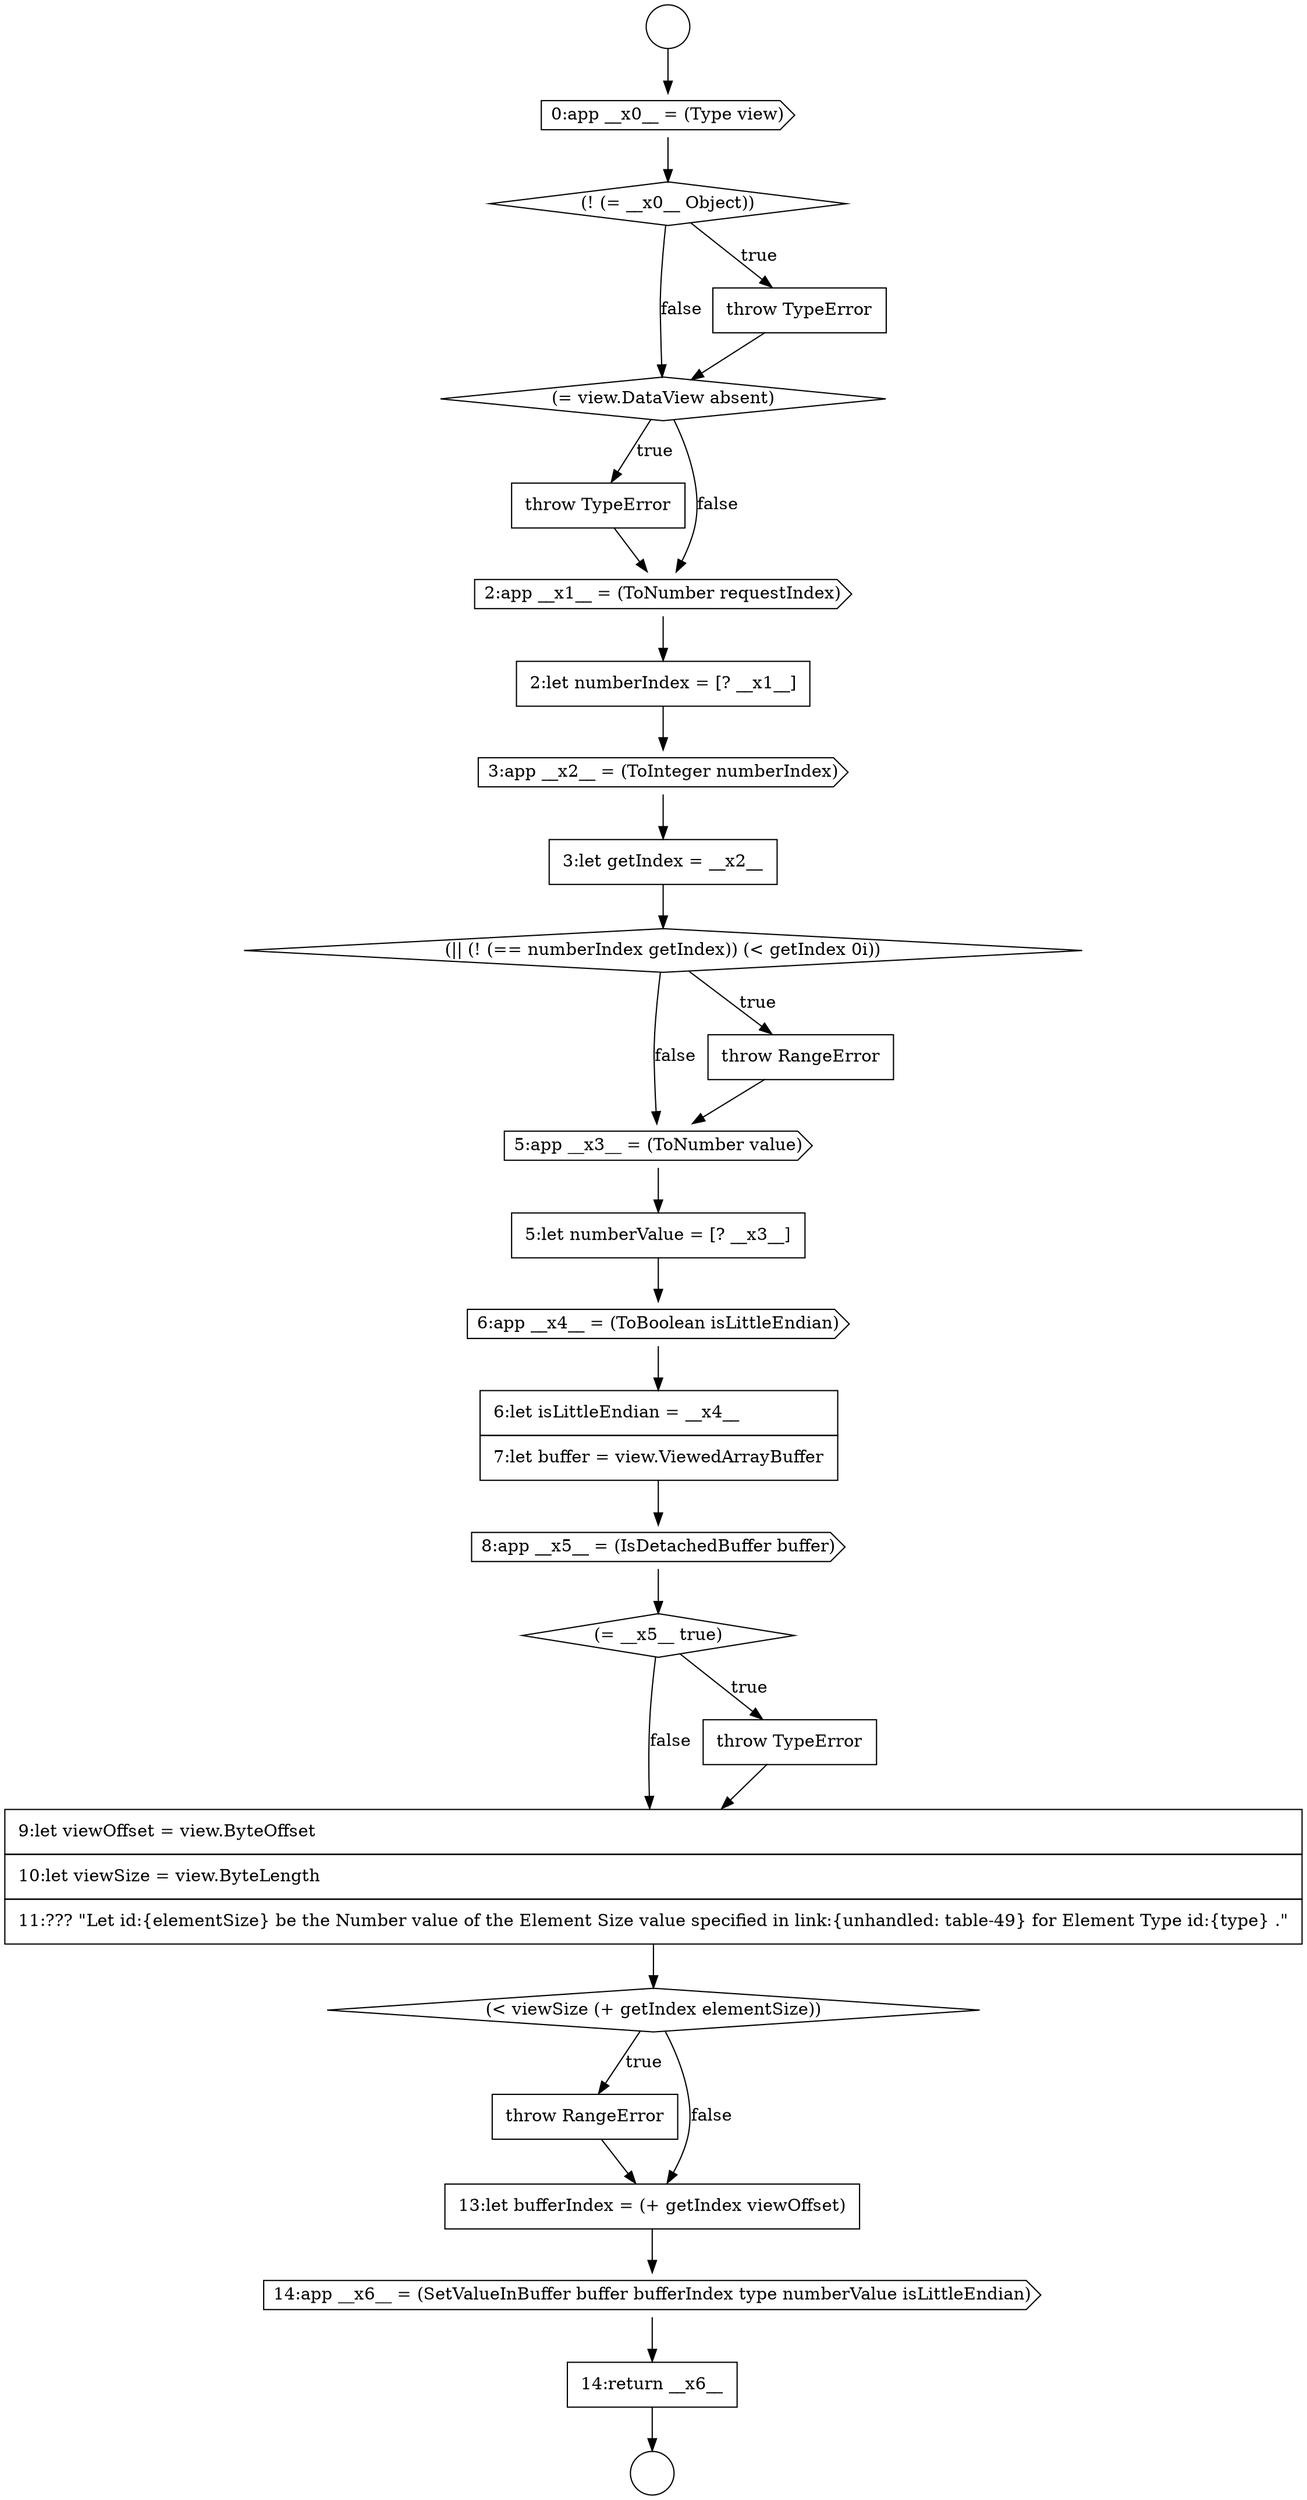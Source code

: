 digraph {
  node15380 [shape=diamond, label=<<font color="black">(= __x5__ true)</font>> color="black" fillcolor="white" style=filled]
  node15384 [shape=none, margin=0, label=<<font color="black">
    <table border="0" cellborder="1" cellspacing="0" cellpadding="10">
      <tr><td align="left">throw RangeError</td></tr>
    </table>
  </font>> color="black" fillcolor="white" style=filled]
  node15365 [shape=diamond, label=<<font color="black">(! (= __x0__ Object))</font>> color="black" fillcolor="white" style=filled]
  node15373 [shape=diamond, label=<<font color="black">(|| (! (== numberIndex getIndex)) (&lt; getIndex 0i))</font>> color="black" fillcolor="white" style=filled]
  node15363 [shape=circle label=" " color="black" fillcolor="white" style=filled]
  node15382 [shape=none, margin=0, label=<<font color="black">
    <table border="0" cellborder="1" cellspacing="0" cellpadding="10">
      <tr><td align="left">9:let viewOffset = view.ByteOffset</td></tr>
      <tr><td align="left">10:let viewSize = view.ByteLength</td></tr>
      <tr><td align="left">11:??? &quot;Let id:{elementSize} be the Number value of the Element Size value specified in link:{unhandled: table-49} for Element Type id:{type} .&quot;</td></tr>
    </table>
  </font>> color="black" fillcolor="white" style=filled]
  node15367 [shape=diamond, label=<<font color="black">(= view.DataView absent)</font>> color="black" fillcolor="white" style=filled]
  node15378 [shape=none, margin=0, label=<<font color="black">
    <table border="0" cellborder="1" cellspacing="0" cellpadding="10">
      <tr><td align="left">6:let isLittleEndian = __x4__</td></tr>
      <tr><td align="left">7:let buffer = view.ViewedArrayBuffer</td></tr>
    </table>
  </font>> color="black" fillcolor="white" style=filled]
  node15385 [shape=none, margin=0, label=<<font color="black">
    <table border="0" cellborder="1" cellspacing="0" cellpadding="10">
      <tr><td align="left">13:let bufferIndex = (+ getIndex viewOffset)</td></tr>
    </table>
  </font>> color="black" fillcolor="white" style=filled]
  node15375 [shape=cds, label=<<font color="black">5:app __x3__ = (ToNumber value)</font>> color="black" fillcolor="white" style=filled]
  node15370 [shape=none, margin=0, label=<<font color="black">
    <table border="0" cellborder="1" cellspacing="0" cellpadding="10">
      <tr><td align="left">2:let numberIndex = [? __x1__]</td></tr>
    </table>
  </font>> color="black" fillcolor="white" style=filled]
  node15362 [shape=circle label=" " color="black" fillcolor="white" style=filled]
  node15371 [shape=cds, label=<<font color="black">3:app __x2__ = (ToInteger numberIndex)</font>> color="black" fillcolor="white" style=filled]
  node15376 [shape=none, margin=0, label=<<font color="black">
    <table border="0" cellborder="1" cellspacing="0" cellpadding="10">
      <tr><td align="left">5:let numberValue = [? __x3__]</td></tr>
    </table>
  </font>> color="black" fillcolor="white" style=filled]
  node15387 [shape=none, margin=0, label=<<font color="black">
    <table border="0" cellborder="1" cellspacing="0" cellpadding="10">
      <tr><td align="left">14:return __x6__</td></tr>
    </table>
  </font>> color="black" fillcolor="white" style=filled]
  node15372 [shape=none, margin=0, label=<<font color="black">
    <table border="0" cellborder="1" cellspacing="0" cellpadding="10">
      <tr><td align="left">3:let getIndex = __x2__</td></tr>
    </table>
  </font>> color="black" fillcolor="white" style=filled]
  node15379 [shape=cds, label=<<font color="black">8:app __x5__ = (IsDetachedBuffer buffer)</font>> color="black" fillcolor="white" style=filled]
  node15364 [shape=cds, label=<<font color="black">0:app __x0__ = (Type view)</font>> color="black" fillcolor="white" style=filled]
  node15383 [shape=diamond, label=<<font color="black">(&lt; viewSize (+ getIndex elementSize))</font>> color="black" fillcolor="white" style=filled]
  node15368 [shape=none, margin=0, label=<<font color="black">
    <table border="0" cellborder="1" cellspacing="0" cellpadding="10">
      <tr><td align="left">throw TypeError</td></tr>
    </table>
  </font>> color="black" fillcolor="white" style=filled]
  node15369 [shape=cds, label=<<font color="black">2:app __x1__ = (ToNumber requestIndex)</font>> color="black" fillcolor="white" style=filled]
  node15374 [shape=none, margin=0, label=<<font color="black">
    <table border="0" cellborder="1" cellspacing="0" cellpadding="10">
      <tr><td align="left">throw RangeError</td></tr>
    </table>
  </font>> color="black" fillcolor="white" style=filled]
  node15377 [shape=cds, label=<<font color="black">6:app __x4__ = (ToBoolean isLittleEndian)</font>> color="black" fillcolor="white" style=filled]
  node15366 [shape=none, margin=0, label=<<font color="black">
    <table border="0" cellborder="1" cellspacing="0" cellpadding="10">
      <tr><td align="left">throw TypeError</td></tr>
    </table>
  </font>> color="black" fillcolor="white" style=filled]
  node15381 [shape=none, margin=0, label=<<font color="black">
    <table border="0" cellborder="1" cellspacing="0" cellpadding="10">
      <tr><td align="left">throw TypeError</td></tr>
    </table>
  </font>> color="black" fillcolor="white" style=filled]
  node15386 [shape=cds, label=<<font color="black">14:app __x6__ = (SetValueInBuffer buffer bufferIndex type numberValue isLittleEndian)</font>> color="black" fillcolor="white" style=filled]
  node15387 -> node15363 [ color="black"]
  node15385 -> node15386 [ color="black"]
  node15379 -> node15380 [ color="black"]
  node15383 -> node15384 [label=<<font color="black">true</font>> color="black"]
  node15383 -> node15385 [label=<<font color="black">false</font>> color="black"]
  node15380 -> node15381 [label=<<font color="black">true</font>> color="black"]
  node15380 -> node15382 [label=<<font color="black">false</font>> color="black"]
  node15371 -> node15372 [ color="black"]
  node15367 -> node15368 [label=<<font color="black">true</font>> color="black"]
  node15367 -> node15369 [label=<<font color="black">false</font>> color="black"]
  node15374 -> node15375 [ color="black"]
  node15373 -> node15374 [label=<<font color="black">true</font>> color="black"]
  node15373 -> node15375 [label=<<font color="black">false</font>> color="black"]
  node15368 -> node15369 [ color="black"]
  node15365 -> node15366 [label=<<font color="black">true</font>> color="black"]
  node15365 -> node15367 [label=<<font color="black">false</font>> color="black"]
  node15382 -> node15383 [ color="black"]
  node15372 -> node15373 [ color="black"]
  node15375 -> node15376 [ color="black"]
  node15384 -> node15385 [ color="black"]
  node15378 -> node15379 [ color="black"]
  node15364 -> node15365 [ color="black"]
  node15362 -> node15364 [ color="black"]
  node15370 -> node15371 [ color="black"]
  node15376 -> node15377 [ color="black"]
  node15381 -> node15382 [ color="black"]
  node15386 -> node15387 [ color="black"]
  node15377 -> node15378 [ color="black"]
  node15369 -> node15370 [ color="black"]
  node15366 -> node15367 [ color="black"]
}
